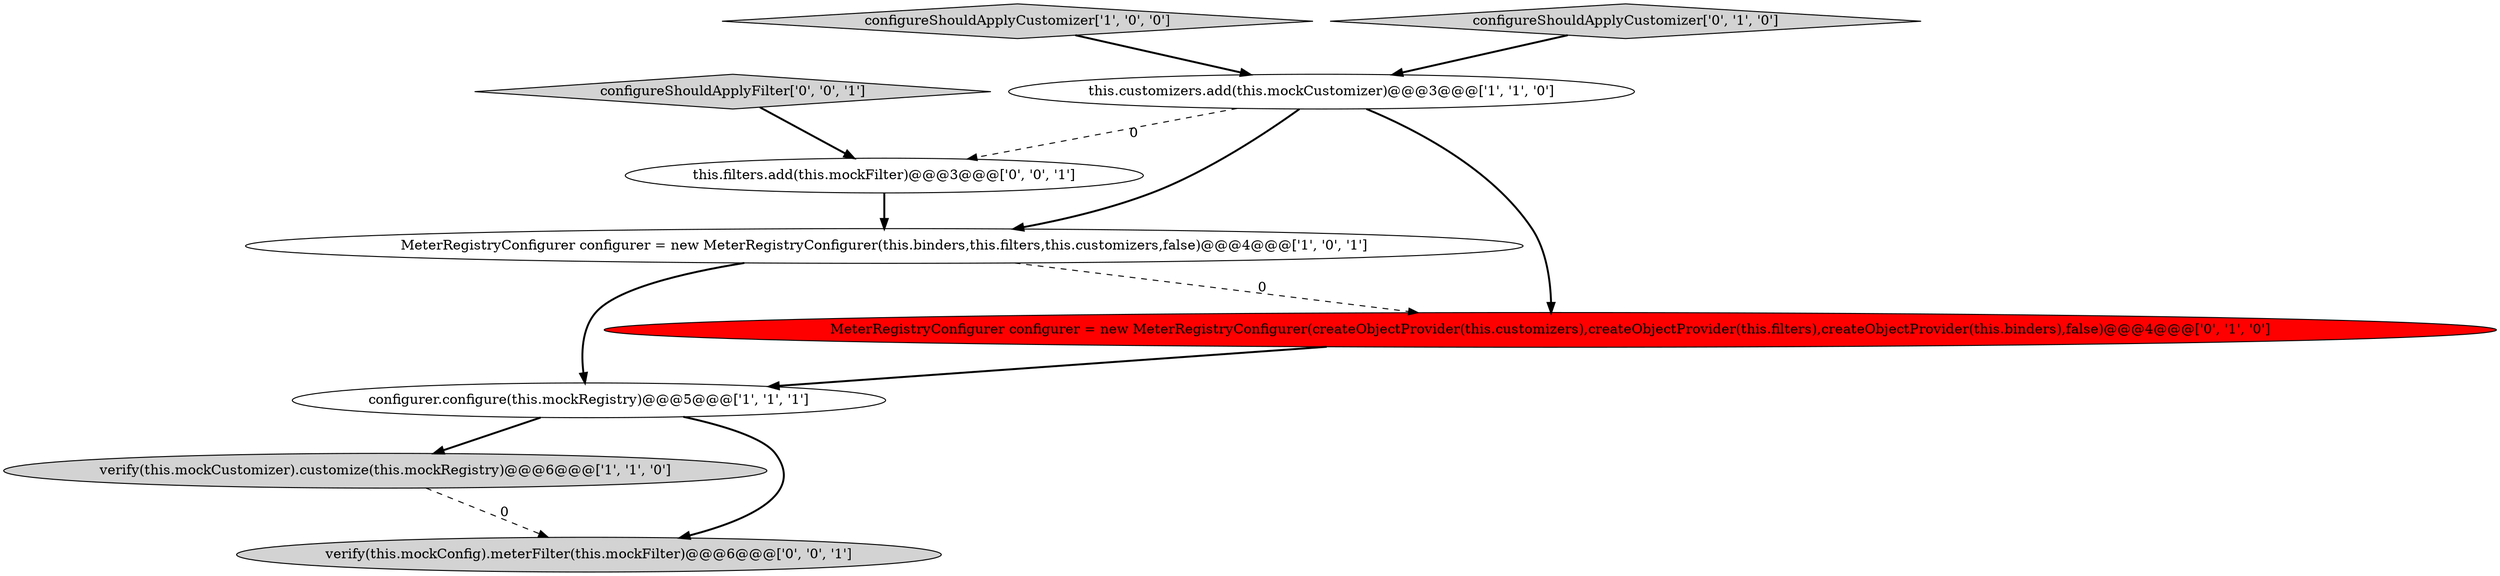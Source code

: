 digraph {
1 [style = filled, label = "verify(this.mockCustomizer).customize(this.mockRegistry)@@@6@@@['1', '1', '0']", fillcolor = lightgray, shape = ellipse image = "AAA0AAABBB1BBB"];
4 [style = filled, label = "configureShouldApplyCustomizer['1', '0', '0']", fillcolor = lightgray, shape = diamond image = "AAA0AAABBB1BBB"];
7 [style = filled, label = "this.filters.add(this.mockFilter)@@@3@@@['0', '0', '1']", fillcolor = white, shape = ellipse image = "AAA0AAABBB3BBB"];
0 [style = filled, label = "configurer.configure(this.mockRegistry)@@@5@@@['1', '1', '1']", fillcolor = white, shape = ellipse image = "AAA0AAABBB1BBB"];
3 [style = filled, label = "this.customizers.add(this.mockCustomizer)@@@3@@@['1', '1', '0']", fillcolor = white, shape = ellipse image = "AAA0AAABBB1BBB"];
2 [style = filled, label = "MeterRegistryConfigurer configurer = new MeterRegistryConfigurer(this.binders,this.filters,this.customizers,false)@@@4@@@['1', '0', '1']", fillcolor = white, shape = ellipse image = "AAA0AAABBB1BBB"];
5 [style = filled, label = "MeterRegistryConfigurer configurer = new MeterRegistryConfigurer(createObjectProvider(this.customizers),createObjectProvider(this.filters),createObjectProvider(this.binders),false)@@@4@@@['0', '1', '0']", fillcolor = red, shape = ellipse image = "AAA1AAABBB2BBB"];
8 [style = filled, label = "configureShouldApplyFilter['0', '0', '1']", fillcolor = lightgray, shape = diamond image = "AAA0AAABBB3BBB"];
9 [style = filled, label = "verify(this.mockConfig).meterFilter(this.mockFilter)@@@6@@@['0', '0', '1']", fillcolor = lightgray, shape = ellipse image = "AAA0AAABBB3BBB"];
6 [style = filled, label = "configureShouldApplyCustomizer['0', '1', '0']", fillcolor = lightgray, shape = diamond image = "AAA0AAABBB2BBB"];
6->3 [style = bold, label=""];
4->3 [style = bold, label=""];
2->5 [style = dashed, label="0"];
1->9 [style = dashed, label="0"];
3->5 [style = bold, label=""];
2->0 [style = bold, label=""];
0->9 [style = bold, label=""];
3->2 [style = bold, label=""];
5->0 [style = bold, label=""];
3->7 [style = dashed, label="0"];
7->2 [style = bold, label=""];
0->1 [style = bold, label=""];
8->7 [style = bold, label=""];
}
